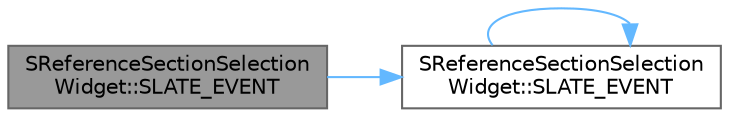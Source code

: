 digraph "SReferenceSectionSelectionWidget::SLATE_EVENT"
{
 // INTERACTIVE_SVG=YES
 // LATEX_PDF_SIZE
  bgcolor="transparent";
  edge [fontname=Helvetica,fontsize=10,labelfontname=Helvetica,labelfontsize=10];
  node [fontname=Helvetica,fontsize=10,shape=box,height=0.2,width=0.4];
  rankdir="LR";
  Node1 [id="Node000001",label="SReferenceSectionSelection\lWidget::SLATE_EVENT",height=0.2,width=0.4,color="gray40", fillcolor="grey60", style="filled", fontcolor="black",tooltip=" "];
  Node1 -> Node2 [id="edge1_Node000001_Node000002",color="steelblue1",style="solid",tooltip=" "];
  Node2 [id="Node000002",label="SReferenceSectionSelection\lWidget::SLATE_EVENT",height=0.2,width=0.4,color="grey40", fillcolor="white", style="filled",URL="$dc/d9f/classSReferenceSectionSelectionWidget.html#adda3be07bd35fd973a3b496321c024e8",tooltip="get selected section index"];
  Node2 -> Node2 [id="edge2_Node000002_Node000002",color="steelblue1",style="solid",tooltip=" "];
}
